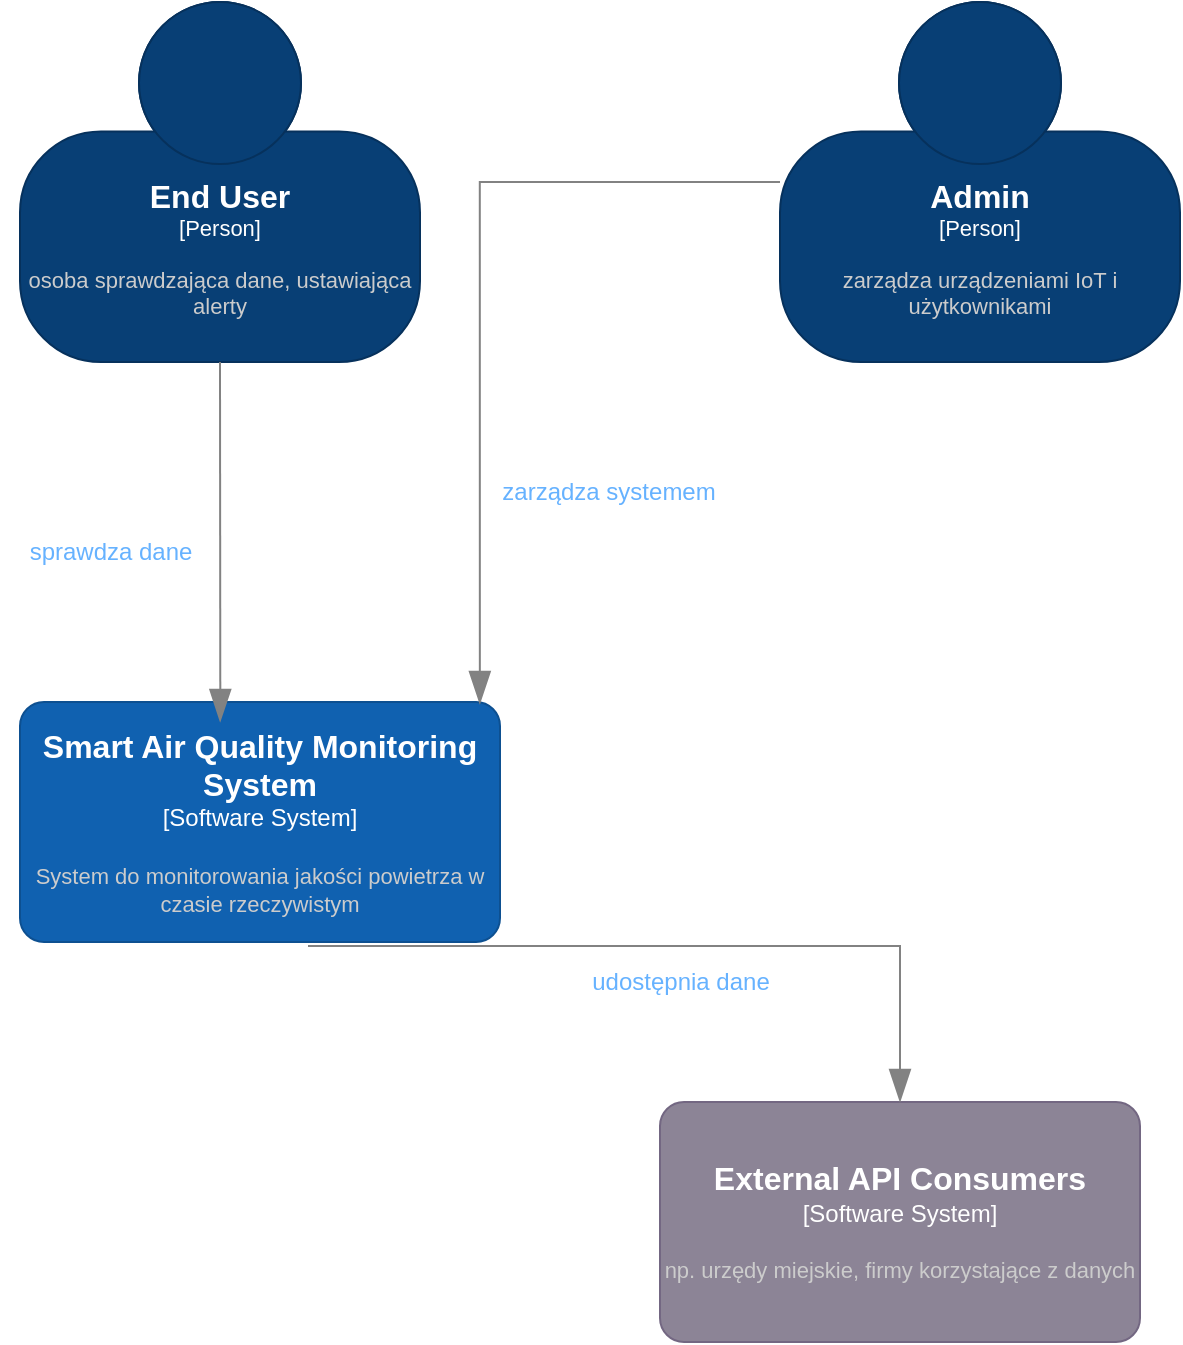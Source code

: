 <mxfile version="26.1.1">
  <diagram name="Strona-1" id="Ojn2tJKiJtjp-OAb-ACh">
    <mxGraphModel dx="794" dy="1947" grid="1" gridSize="10" guides="1" tooltips="1" connect="1" arrows="1" fold="1" page="1" pageScale="1" pageWidth="827" pageHeight="1169" math="1" shadow="0">
      <root>
        <mxCell id="0" />
        <mxCell id="1" parent="0" />
        <object placeholders="1" c4Name="End User" c4Type="Person" c4Description="osoba sprawdzająca dane, ustawiająca alerty" label="&lt;font style=&quot;font-size: 16px&quot;&gt;&lt;b&gt;%c4Name%&lt;/b&gt;&lt;/font&gt;&lt;div&gt;[%c4Type%]&lt;/div&gt;&lt;br&gt;&lt;div&gt;&lt;font style=&quot;font-size: 11px&quot;&gt;&lt;font color=&quot;#cccccc&quot;&gt;%c4Description%&lt;/font&gt;&lt;/div&gt;" id="IPf_VEhqOZJiYzr_jb4D-50">
          <mxCell style="html=1;fontSize=11;dashed=0;whiteSpace=wrap;fillColor=#083F75;strokeColor=#06315C;fontColor=#ffffff;shape=mxgraph.c4.person2;align=center;metaEdit=1;points=[[0.5,0,0],[1,0.5,0],[1,0.75,0],[0.75,1,0],[0.5,1,0],[0.25,1,0],[0,0.75,0],[0,0.5,0]];resizable=0;" vertex="1" parent="1">
            <mxGeometry x="120" y="-50" width="200" height="180" as="geometry" />
          </mxCell>
        </object>
        <object placeholders="1" c4Name="Smart Air Quality Monitoring System" c4Type="Software System" c4Description="System do monitorowania jakości powietrza w czasie rzeczywistym" label="&lt;font style=&quot;font-size: 16px&quot;&gt;&lt;b&gt;%c4Name%&lt;/b&gt;&lt;/font&gt;&lt;div&gt;[%c4Type%]&lt;/div&gt;&lt;br&gt;&lt;div&gt;&lt;font style=&quot;font-size: 11px&quot;&gt;&lt;font color=&quot;#cccccc&quot;&gt;%c4Description%&lt;/font&gt;&lt;/div&gt;" id="IPf_VEhqOZJiYzr_jb4D-51">
          <mxCell style="rounded=1;whiteSpace=wrap;html=1;labelBackgroundColor=none;fillColor=#1061B0;fontColor=#ffffff;align=center;arcSize=10;strokeColor=#0D5091;metaEdit=1;resizable=0;points=[[0.25,0,0],[0.5,0,0],[0.75,0,0],[1,0.25,0],[1,0.5,0],[1,0.75,0],[0.75,1,0],[0.5,1,0],[0.25,1,0],[0,0.75,0],[0,0.5,0],[0,0.25,0]];" vertex="1" parent="1">
            <mxGeometry x="120" y="300" width="240" height="120" as="geometry" />
          </mxCell>
        </object>
        <object placeholders="1" c4Name="Admin" c4Type="Person" c4Description="zarządza urządzeniami IoT i użytkownikami" label="&lt;font style=&quot;font-size: 16px&quot;&gt;&lt;b&gt;%c4Name%&lt;/b&gt;&lt;/font&gt;&lt;div&gt;[%c4Type%]&lt;/div&gt;&lt;br&gt;&lt;div&gt;&lt;font style=&quot;font-size: 11px&quot;&gt;&lt;font color=&quot;#cccccc&quot;&gt;%c4Description%&lt;/font&gt;&lt;/div&gt;" id="IPf_VEhqOZJiYzr_jb4D-52">
          <mxCell style="html=1;fontSize=11;dashed=0;whiteSpace=wrap;fillColor=#083F75;strokeColor=#06315C;fontColor=#ffffff;shape=mxgraph.c4.person2;align=center;metaEdit=1;points=[[0.5,0,0],[1,0.5,0],[1,0.75,0],[0.75,1,0],[0.5,1,0],[0.25,1,0],[0,0.75,0],[0,0.5,0]];resizable=0;" vertex="1" parent="1">
            <mxGeometry x="500" y="-50" width="200" height="180" as="geometry" />
          </mxCell>
        </object>
        <object placeholders="1" c4Name="External API Consumers" c4Type="Software System" c4Description="np. urzędy miejskie, firmy korzystające z danych" label="&lt;font style=&quot;font-size: 16px&quot;&gt;&lt;b&gt;%c4Name%&lt;/b&gt;&lt;/font&gt;&lt;div&gt;[%c4Type%]&lt;/div&gt;&lt;br&gt;&lt;div&gt;&lt;font style=&quot;font-size: 11px&quot;&gt;&lt;font color=&quot;#cccccc&quot;&gt;%c4Description%&lt;/font&gt;&lt;/div&gt;" id="IPf_VEhqOZJiYzr_jb4D-55">
          <mxCell style="rounded=1;whiteSpace=wrap;html=1;labelBackgroundColor=none;fillColor=#8C8496;fontColor=#ffffff;align=center;arcSize=10;strokeColor=#736782;metaEdit=1;resizable=0;points=[[0.25,0,0],[0.5,0,0],[0.75,0,0],[1,0.25,0],[1,0.5,0],[1,0.75,0],[0.75,1,0],[0.5,1,0],[0.25,1,0],[0,0.75,0],[0,0.5,0],[0,0.25,0]];" vertex="1" parent="1">
            <mxGeometry x="440" y="500" width="240" height="120" as="geometry" />
          </mxCell>
        </object>
        <object placeholders="1" c4Type="Relationship" id="IPf_VEhqOZJiYzr_jb4D-56">
          <mxCell style="endArrow=blockThin;html=1;fontSize=10;fontColor=#404040;strokeWidth=1;endFill=1;strokeColor=#828282;elbow=vertical;metaEdit=1;endSize=14;startSize=14;jumpStyle=arc;jumpSize=16;rounded=0;edgeStyle=orthogonalEdgeStyle;entryX=0.417;entryY=0.083;entryDx=0;entryDy=0;entryPerimeter=0;" edge="1" parent="1" target="IPf_VEhqOZJiYzr_jb4D-51">
            <mxGeometry width="240" relative="1" as="geometry">
              <mxPoint x="220" y="130" as="sourcePoint" />
              <mxPoint x="460" y="130" as="targetPoint" />
            </mxGeometry>
          </mxCell>
        </object>
        <mxCell id="IPf_VEhqOZJiYzr_jb4D-58" value="&lt;span style=&quot;color: rgb(102, 178, 255);&quot;&gt;sprawdza dane&lt;/span&gt;" style="text;html=1;align=center;verticalAlign=middle;resizable=0;points=[];autosize=1;strokeColor=none;fillColor=none;" vertex="1" parent="1">
          <mxGeometry x="110" y="210" width="110" height="30" as="geometry" />
        </mxCell>
        <mxCell id="IPf_VEhqOZJiYzr_jb4D-60" value="&lt;span style=&quot;color: rgb(102, 178, 255);&quot;&gt;zarządza systemem&lt;/span&gt;" style="text;html=1;align=center;verticalAlign=middle;resizable=0;points=[];autosize=1;strokeColor=none;fillColor=none;" vertex="1" parent="1">
          <mxGeometry x="349" y="180" width="130" height="30" as="geometry" />
        </mxCell>
        <object placeholders="1" c4Type="Relationship" id="IPf_VEhqOZJiYzr_jb4D-61">
          <mxCell style="endArrow=blockThin;html=1;fontSize=10;fontColor=#404040;strokeWidth=1;endFill=1;strokeColor=#828282;elbow=vertical;metaEdit=1;endSize=14;startSize=14;jumpStyle=arc;jumpSize=16;rounded=0;edgeStyle=orthogonalEdgeStyle;entryX=0.958;entryY=0.008;entryDx=0;entryDy=0;entryPerimeter=0;" edge="1" parent="1" source="IPf_VEhqOZJiYzr_jb4D-52" target="IPf_VEhqOZJiYzr_jb4D-51">
            <mxGeometry width="240" relative="1" as="geometry">
              <mxPoint x="320" y="480" as="sourcePoint" />
              <mxPoint x="560" y="480" as="targetPoint" />
            </mxGeometry>
          </mxCell>
        </object>
        <object placeholders="1" c4Type="Relationship" id="IPf_VEhqOZJiYzr_jb4D-67">
          <mxCell style="endArrow=blockThin;html=1;fontSize=10;fontColor=#404040;strokeWidth=1;endFill=1;strokeColor=#828282;elbow=vertical;metaEdit=1;endSize=14;startSize=14;jumpStyle=arc;jumpSize=16;rounded=0;edgeStyle=orthogonalEdgeStyle;entryX=0.5;entryY=0;entryDx=0;entryDy=0;entryPerimeter=0;exitX=0.6;exitY=1.017;exitDx=0;exitDy=0;exitPerimeter=0;" edge="1" parent="1" source="IPf_VEhqOZJiYzr_jb4D-51" target="IPf_VEhqOZJiYzr_jb4D-55">
            <mxGeometry width="240" relative="1" as="geometry">
              <mxPoint x="320" y="600" as="sourcePoint" />
              <mxPoint x="560" y="600" as="targetPoint" />
            </mxGeometry>
          </mxCell>
        </object>
        <mxCell id="IPf_VEhqOZJiYzr_jb4D-68" value="&lt;span style=&quot;color: rgb(102, 178, 255);&quot;&gt;&lt;span style=&quot;color: rgb(102, 178, 255);&quot;&gt;&lt;br&gt;udostępnia dane&lt;br&gt;&lt;br&gt;&lt;/span&gt;&lt;/span&gt;" style="text;html=1;align=center;verticalAlign=middle;resizable=0;points=[];autosize=1;strokeColor=none;fillColor=none;" vertex="1" parent="1">
          <mxGeometry x="390" y="410" width="120" height="60" as="geometry" />
        </mxCell>
      </root>
    </mxGraphModel>
  </diagram>
</mxfile>
